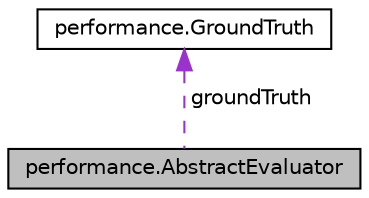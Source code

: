 digraph "performance.AbstractEvaluator"
{
  edge [fontname="Helvetica",fontsize="10",labelfontname="Helvetica",labelfontsize="10"];
  node [fontname="Helvetica",fontsize="10",shape=record];
  Node3 [label="performance.AbstractEvaluator",height=0.2,width=0.4,color="black", fillcolor="grey75", style="filled", fontcolor="black"];
  Node4 -> Node3 [dir="back",color="darkorchid3",fontsize="10",style="dashed",label=" groundTruth" ];
  Node4 [label="performance.GroundTruth",height=0.2,width=0.4,color="black", fillcolor="white", style="filled",URL="$classperformance_1_1GroundTruth.html"];
}
